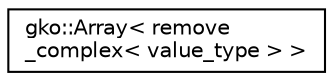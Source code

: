digraph "Graphical Class Hierarchy"
{
 // INTERACTIVE_SVG=YES
  edge [fontname="Helvetica",fontsize="10",labelfontname="Helvetica",labelfontsize="10"];
  node [fontname="Helvetica",fontsize="10",shape=record];
  rankdir="LR";
  Node1 [label="gko::Array\< remove\l_complex\< value_type \> \>",height=0.2,width=0.4,color="black", fillcolor="white", style="filled",URL="$classgko_1_1Array.html"];
}

